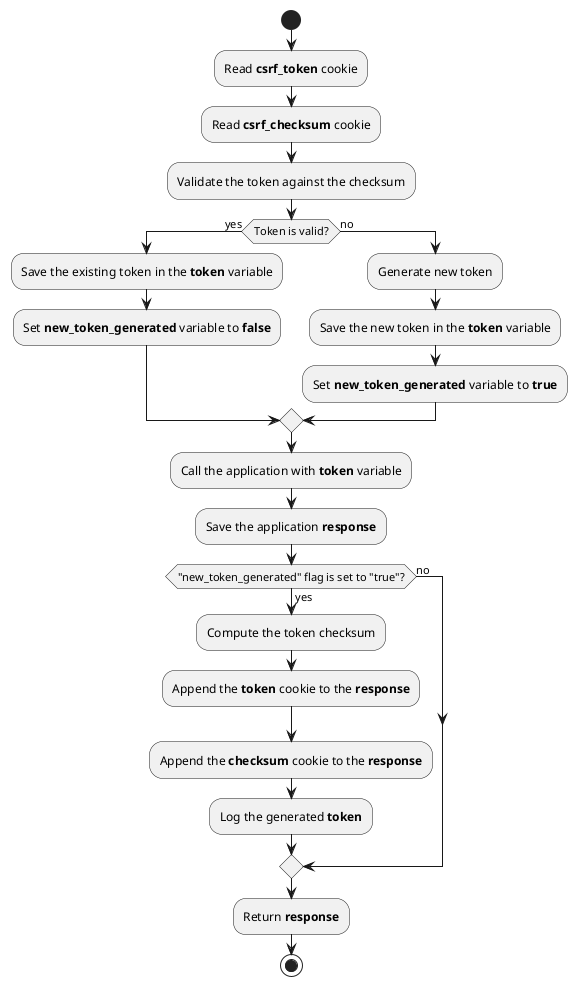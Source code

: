 @startuml
start

:Read **csrf_token** cookie;
:Read **csrf_checksum** cookie;
:Validate the token against the checksum;

if (Token is valid?) then (yes)
    :Save the existing token in the **token** variable;
    :Set **new_token_generated** variable to **false**;
else (no)
    :Generate new token;
    :Save the new token in the **token** variable;
    :Set **new_token_generated** variable to **true**;
endif

:Call the application with **token** variable;
:Save the application **response**;

if ("new_token_generated" flag is set to "true"?) then (yes)
    :Compute the token checksum;
    :Append the **token** cookie to the **response**;
    :Append the **checksum** cookie to the **response**;
    :Log the generated **token**;
else (no)
endif


:Return **response**;

stop
@enduml
